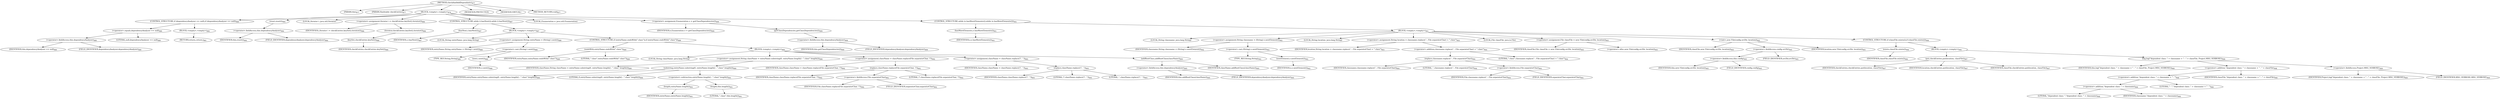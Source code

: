 digraph "checkAndAddDependants" {  
"1909" [label = <(METHOD,checkAndAddDependants)<SUB>877</SUB>> ]
"76" [label = <(PARAM,this)<SUB>877</SUB>> ]
"1910" [label = <(PARAM,Hashtable checkEntries)<SUB>877</SUB>> ]
"1911" [label = <(BLOCK,&lt;empty&gt;,&lt;empty&gt;)<SUB>878</SUB>> ]
"1912" [label = <(CONTROL_STRUCTURE,if (dependencyAnalyzer == null),if (dependencyAnalyzer == null))<SUB>880</SUB>> ]
"1913" [label = <(&lt;operator&gt;.equals,dependencyAnalyzer == null)<SUB>880</SUB>> ]
"1914" [label = <(&lt;operator&gt;.fieldAccess,this.dependencyAnalyzer)<SUB>880</SUB>> ]
"1915" [label = <(IDENTIFIER,this,dependencyAnalyzer == null)<SUB>880</SUB>> ]
"1916" [label = <(FIELD_IDENTIFIER,dependencyAnalyzer,dependencyAnalyzer)<SUB>880</SUB>> ]
"1917" [label = <(LITERAL,null,dependencyAnalyzer == null)<SUB>880</SUB>> ]
"1918" [label = <(BLOCK,&lt;empty&gt;,&lt;empty&gt;)<SUB>880</SUB>> ]
"1919" [label = <(RETURN,return;,return;)<SUB>881</SUB>> ]
"1920" [label = <(reset,reset())<SUB>884</SUB>> ]
"1921" [label = <(&lt;operator&gt;.fieldAccess,this.dependencyAnalyzer)<SUB>884</SUB>> ]
"1922" [label = <(IDENTIFIER,this,reset())<SUB>884</SUB>> ]
"1923" [label = <(FIELD_IDENTIFIER,dependencyAnalyzer,dependencyAnalyzer)<SUB>884</SUB>> ]
"1924" [label = <(LOCAL,Iterator i: java.util.Iterator)> ]
"1925" [label = <(&lt;operator&gt;.assignment,Iterator i = checkEntries.keySet().iterator())<SUB>886</SUB>> ]
"1926" [label = <(IDENTIFIER,i,Iterator i = checkEntries.keySet().iterator())<SUB>886</SUB>> ]
"1927" [label = <(iterator,checkEntries.keySet().iterator())<SUB>886</SUB>> ]
"1928" [label = <(keySet,checkEntries.keySet())<SUB>886</SUB>> ]
"1929" [label = <(IDENTIFIER,checkEntries,checkEntries.keySet())<SUB>886</SUB>> ]
"1930" [label = <(CONTROL_STRUCTURE,while (i.hasNext()),while (i.hasNext()))<SUB>887</SUB>> ]
"1931" [label = <(hasNext,i.hasNext())<SUB>887</SUB>> ]
"1932" [label = <(IDENTIFIER,i,i.hasNext())<SUB>887</SUB>> ]
"1933" [label = <(BLOCK,&lt;empty&gt;,&lt;empty&gt;)<SUB>887</SUB>> ]
"1934" [label = <(LOCAL,String entryName: java.lang.String)> ]
"1935" [label = <(&lt;operator&gt;.assignment,String entryName = (String) i.next())<SUB>888</SUB>> ]
"1936" [label = <(IDENTIFIER,entryName,String entryName = (String) i.next())<SUB>888</SUB>> ]
"1937" [label = <(&lt;operator&gt;.cast,(String) i.next())<SUB>888</SUB>> ]
"1938" [label = <(TYPE_REF,String,String)<SUB>888</SUB>> ]
"1939" [label = <(next,i.next())<SUB>888</SUB>> ]
"1940" [label = <(IDENTIFIER,i,i.next())<SUB>888</SUB>> ]
"1941" [label = <(CONTROL_STRUCTURE,if (entryName.endsWith(&quot;.class&quot;)),if (entryName.endsWith(&quot;.class&quot;)))<SUB>889</SUB>> ]
"1942" [label = <(endsWith,entryName.endsWith(&quot;.class&quot;))<SUB>889</SUB>> ]
"1943" [label = <(IDENTIFIER,entryName,entryName.endsWith(&quot;.class&quot;))<SUB>889</SUB>> ]
"1944" [label = <(LITERAL,&quot;.class&quot;,entryName.endsWith(&quot;.class&quot;))<SUB>889</SUB>> ]
"1945" [label = <(BLOCK,&lt;empty&gt;,&lt;empty&gt;)<SUB>889</SUB>> ]
"1946" [label = <(LOCAL,String className: java.lang.String)> ]
"1947" [label = <(&lt;operator&gt;.assignment,String className = entryName.substring(0, entryName.length() - &quot;.class&quot;.length()))<SUB>890</SUB>> ]
"1948" [label = <(IDENTIFIER,className,String className = entryName.substring(0, entryName.length() - &quot;.class&quot;.length()))<SUB>890</SUB>> ]
"1949" [label = <(substring,entryName.substring(0, entryName.length() - &quot;.class&quot;.length()))<SUB>890</SUB>> ]
"1950" [label = <(IDENTIFIER,entryName,entryName.substring(0, entryName.length() - &quot;.class&quot;.length()))<SUB>890</SUB>> ]
"1951" [label = <(LITERAL,0,entryName.substring(0, entryName.length() - &quot;.class&quot;.length()))<SUB>890</SUB>> ]
"1952" [label = <(&lt;operator&gt;.subtraction,entryName.length() - &quot;.class&quot;.length())<SUB>891</SUB>> ]
"1953" [label = <(length,entryName.length())<SUB>891</SUB>> ]
"1954" [label = <(IDENTIFIER,entryName,entryName.length())<SUB>891</SUB>> ]
"1955" [label = <(length,this.length())<SUB>891</SUB>> ]
"1956" [label = <(LITERAL,&quot;.class&quot;,this.length())<SUB>891</SUB>> ]
"1957" [label = <(&lt;operator&gt;.assignment,className = className.replace(File.separatorChar, '/'))<SUB>892</SUB>> ]
"1958" [label = <(IDENTIFIER,className,className = className.replace(File.separatorChar, '/'))<SUB>892</SUB>> ]
"1959" [label = <(replace,className.replace(File.separatorChar, '/'))<SUB>892</SUB>> ]
"1960" [label = <(IDENTIFIER,className,className.replace(File.separatorChar, '/'))<SUB>892</SUB>> ]
"1961" [label = <(&lt;operator&gt;.fieldAccess,File.separatorChar)<SUB>892</SUB>> ]
"1962" [label = <(IDENTIFIER,File,className.replace(File.separatorChar, '/'))<SUB>892</SUB>> ]
"1963" [label = <(FIELD_IDENTIFIER,separatorChar,separatorChar)<SUB>892</SUB>> ]
"1964" [label = <(LITERAL,'/',className.replace(File.separatorChar, '/'))<SUB>892</SUB>> ]
"1965" [label = <(&lt;operator&gt;.assignment,className = className.replace('/', '.'))<SUB>893</SUB>> ]
"1966" [label = <(IDENTIFIER,className,className = className.replace('/', '.'))<SUB>893</SUB>> ]
"1967" [label = <(replace,className.replace('/', '.'))<SUB>893</SUB>> ]
"1968" [label = <(IDENTIFIER,className,className.replace('/', '.'))<SUB>893</SUB>> ]
"1969" [label = <(LITERAL,'/',className.replace('/', '.'))<SUB>893</SUB>> ]
"1970" [label = <(LITERAL,'.',className.replace('/', '.'))<SUB>893</SUB>> ]
"1971" [label = <(addRootClass,addRootClass(className))<SUB>895</SUB>> ]
"1972" [label = <(&lt;operator&gt;.fieldAccess,this.dependencyAnalyzer)<SUB>895</SUB>> ]
"1973" [label = <(IDENTIFIER,this,addRootClass(className))<SUB>895</SUB>> ]
"1974" [label = <(FIELD_IDENTIFIER,dependencyAnalyzer,dependencyAnalyzer)<SUB>895</SUB>> ]
"1975" [label = <(IDENTIFIER,className,addRootClass(className))<SUB>895</SUB>> ]
"1976" [label = <(LOCAL,Enumeration e: java.util.Enumeration)> ]
"1977" [label = <(&lt;operator&gt;.assignment,Enumeration e = getClassDependencies())<SUB>899</SUB>> ]
"1978" [label = <(IDENTIFIER,e,Enumeration e = getClassDependencies())<SUB>899</SUB>> ]
"1979" [label = <(getClassDependencies,getClassDependencies())<SUB>899</SUB>> ]
"1980" [label = <(&lt;operator&gt;.fieldAccess,this.dependencyAnalyzer)<SUB>899</SUB>> ]
"1981" [label = <(IDENTIFIER,this,getClassDependencies())<SUB>899</SUB>> ]
"1982" [label = <(FIELD_IDENTIFIER,dependencyAnalyzer,dependencyAnalyzer)<SUB>899</SUB>> ]
"1983" [label = <(CONTROL_STRUCTURE,while (e.hasMoreElements()),while (e.hasMoreElements()))<SUB>901</SUB>> ]
"1984" [label = <(hasMoreElements,e.hasMoreElements())<SUB>901</SUB>> ]
"1985" [label = <(IDENTIFIER,e,e.hasMoreElements())<SUB>901</SUB>> ]
"1986" [label = <(BLOCK,&lt;empty&gt;,&lt;empty&gt;)<SUB>901</SUB>> ]
"1987" [label = <(LOCAL,String classname: java.lang.String)> ]
"1988" [label = <(&lt;operator&gt;.assignment,String classname = (String) e.nextElement())<SUB>902</SUB>> ]
"1989" [label = <(IDENTIFIER,classname,String classname = (String) e.nextElement())<SUB>902</SUB>> ]
"1990" [label = <(&lt;operator&gt;.cast,(String) e.nextElement())<SUB>902</SUB>> ]
"1991" [label = <(TYPE_REF,String,String)<SUB>902</SUB>> ]
"1992" [label = <(nextElement,e.nextElement())<SUB>902</SUB>> ]
"1993" [label = <(IDENTIFIER,e,e.nextElement())<SUB>902</SUB>> ]
"1994" [label = <(LOCAL,String location: java.lang.String)> ]
"1995" [label = <(&lt;operator&gt;.assignment,String location = classname.replace('.', File.separatorChar) + &quot;.class&quot;)<SUB>903</SUB>> ]
"1996" [label = <(IDENTIFIER,location,String location = classname.replace('.', File.separatorChar) + &quot;.class&quot;)<SUB>903</SUB>> ]
"1997" [label = <(&lt;operator&gt;.addition,classname.replace('.', File.separatorChar) + &quot;.class&quot;)<SUB>904</SUB>> ]
"1998" [label = <(replace,classname.replace('.', File.separatorChar))<SUB>904</SUB>> ]
"1999" [label = <(IDENTIFIER,classname,classname.replace('.', File.separatorChar))<SUB>904</SUB>> ]
"2000" [label = <(LITERAL,'.',classname.replace('.', File.separatorChar))<SUB>904</SUB>> ]
"2001" [label = <(&lt;operator&gt;.fieldAccess,File.separatorChar)<SUB>904</SUB>> ]
"2002" [label = <(IDENTIFIER,File,classname.replace('.', File.separatorChar))<SUB>904</SUB>> ]
"2003" [label = <(FIELD_IDENTIFIER,separatorChar,separatorChar)<SUB>904</SUB>> ]
"2004" [label = <(LITERAL,&quot;.class&quot;,classname.replace('.', File.separatorChar) + &quot;.class&quot;)<SUB>904</SUB>> ]
"74" [label = <(LOCAL,File classFile: java.io.File)> ]
"2005" [label = <(&lt;operator&gt;.assignment,File classFile = new File(config.srcDir, location))<SUB>905</SUB>> ]
"2006" [label = <(IDENTIFIER,classFile,File classFile = new File(config.srcDir, location))<SUB>905</SUB>> ]
"2007" [label = <(&lt;operator&gt;.alloc,new File(config.srcDir, location))<SUB>905</SUB>> ]
"2008" [label = <(&lt;init&gt;,new File(config.srcDir, location))<SUB>905</SUB>> ]
"73" [label = <(IDENTIFIER,classFile,new File(config.srcDir, location))<SUB>905</SUB>> ]
"2009" [label = <(&lt;operator&gt;.fieldAccess,config.srcDir)<SUB>905</SUB>> ]
"2010" [label = <(&lt;operator&gt;.fieldAccess,this.config)<SUB>905</SUB>> ]
"2011" [label = <(IDENTIFIER,this,new File(config.srcDir, location))<SUB>905</SUB>> ]
"2012" [label = <(FIELD_IDENTIFIER,config,config)<SUB>905</SUB>> ]
"2013" [label = <(FIELD_IDENTIFIER,srcDir,srcDir)<SUB>905</SUB>> ]
"2014" [label = <(IDENTIFIER,location,new File(config.srcDir, location))<SUB>905</SUB>> ]
"2015" [label = <(CONTROL_STRUCTURE,if (classFile.exists()),if (classFile.exists()))<SUB>906</SUB>> ]
"2016" [label = <(exists,classFile.exists())<SUB>906</SUB>> ]
"2017" [label = <(IDENTIFIER,classFile,classFile.exists())<SUB>906</SUB>> ]
"2018" [label = <(BLOCK,&lt;empty&gt;,&lt;empty&gt;)<SUB>906</SUB>> ]
"2019" [label = <(put,checkEntries.put(location, classFile))<SUB>907</SUB>> ]
"2020" [label = <(IDENTIFIER,checkEntries,checkEntries.put(location, classFile))<SUB>907</SUB>> ]
"2021" [label = <(IDENTIFIER,location,checkEntries.put(location, classFile))<SUB>907</SUB>> ]
"2022" [label = <(IDENTIFIER,classFile,checkEntries.put(location, classFile))<SUB>907</SUB>> ]
"2023" [label = <(log,log(&quot;dependent class: &quot; + classname + &quot; - &quot; + classFile, Project.MSG_VERBOSE))<SUB>908</SUB>> ]
"75" [label = <(IDENTIFIER,this,log(&quot;dependent class: &quot; + classname + &quot; - &quot; + classFile, Project.MSG_VERBOSE))<SUB>908</SUB>> ]
"2024" [label = <(&lt;operator&gt;.addition,&quot;dependent class: &quot; + classname + &quot; - &quot; + classFile)<SUB>908</SUB>> ]
"2025" [label = <(&lt;operator&gt;.addition,&quot;dependent class: &quot; + classname + &quot; - &quot;)<SUB>908</SUB>> ]
"2026" [label = <(&lt;operator&gt;.addition,&quot;dependent class: &quot; + classname)<SUB>908</SUB>> ]
"2027" [label = <(LITERAL,&quot;dependent class: &quot;,&quot;dependent class: &quot; + classname)<SUB>908</SUB>> ]
"2028" [label = <(IDENTIFIER,classname,&quot;dependent class: &quot; + classname)<SUB>908</SUB>> ]
"2029" [label = <(LITERAL,&quot; - &quot;,&quot;dependent class: &quot; + classname + &quot; - &quot;)<SUB>908</SUB>> ]
"2030" [label = <(IDENTIFIER,classFile,&quot;dependent class: &quot; + classname + &quot; - &quot; + classFile)<SUB>908</SUB>> ]
"2031" [label = <(&lt;operator&gt;.fieldAccess,Project.MSG_VERBOSE)<SUB>909</SUB>> ]
"2032" [label = <(IDENTIFIER,Project,log(&quot;dependent class: &quot; + classname + &quot; - &quot; + classFile, Project.MSG_VERBOSE))<SUB>909</SUB>> ]
"2033" [label = <(FIELD_IDENTIFIER,MSG_VERBOSE,MSG_VERBOSE)<SUB>909</SUB>> ]
"2034" [label = <(MODIFIER,PROTECTED)> ]
"2035" [label = <(MODIFIER,VIRTUAL)> ]
"2036" [label = <(METHOD_RETURN,void)<SUB>877</SUB>> ]
  "1909" -> "76" 
  "1909" -> "1910" 
  "1909" -> "1911" 
  "1909" -> "2034" 
  "1909" -> "2035" 
  "1909" -> "2036" 
  "1911" -> "1912" 
  "1911" -> "1920" 
  "1911" -> "1924" 
  "1911" -> "1925" 
  "1911" -> "1930" 
  "1911" -> "1976" 
  "1911" -> "1977" 
  "1911" -> "1983" 
  "1912" -> "1913" 
  "1912" -> "1918" 
  "1913" -> "1914" 
  "1913" -> "1917" 
  "1914" -> "1915" 
  "1914" -> "1916" 
  "1918" -> "1919" 
  "1920" -> "1921" 
  "1921" -> "1922" 
  "1921" -> "1923" 
  "1925" -> "1926" 
  "1925" -> "1927" 
  "1927" -> "1928" 
  "1928" -> "1929" 
  "1930" -> "1931" 
  "1930" -> "1933" 
  "1931" -> "1932" 
  "1933" -> "1934" 
  "1933" -> "1935" 
  "1933" -> "1941" 
  "1935" -> "1936" 
  "1935" -> "1937" 
  "1937" -> "1938" 
  "1937" -> "1939" 
  "1939" -> "1940" 
  "1941" -> "1942" 
  "1941" -> "1945" 
  "1942" -> "1943" 
  "1942" -> "1944" 
  "1945" -> "1946" 
  "1945" -> "1947" 
  "1945" -> "1957" 
  "1945" -> "1965" 
  "1945" -> "1971" 
  "1947" -> "1948" 
  "1947" -> "1949" 
  "1949" -> "1950" 
  "1949" -> "1951" 
  "1949" -> "1952" 
  "1952" -> "1953" 
  "1952" -> "1955" 
  "1953" -> "1954" 
  "1955" -> "1956" 
  "1957" -> "1958" 
  "1957" -> "1959" 
  "1959" -> "1960" 
  "1959" -> "1961" 
  "1959" -> "1964" 
  "1961" -> "1962" 
  "1961" -> "1963" 
  "1965" -> "1966" 
  "1965" -> "1967" 
  "1967" -> "1968" 
  "1967" -> "1969" 
  "1967" -> "1970" 
  "1971" -> "1972" 
  "1971" -> "1975" 
  "1972" -> "1973" 
  "1972" -> "1974" 
  "1977" -> "1978" 
  "1977" -> "1979" 
  "1979" -> "1980" 
  "1980" -> "1981" 
  "1980" -> "1982" 
  "1983" -> "1984" 
  "1983" -> "1986" 
  "1984" -> "1985" 
  "1986" -> "1987" 
  "1986" -> "1988" 
  "1986" -> "1994" 
  "1986" -> "1995" 
  "1986" -> "74" 
  "1986" -> "2005" 
  "1986" -> "2008" 
  "1986" -> "2015" 
  "1988" -> "1989" 
  "1988" -> "1990" 
  "1990" -> "1991" 
  "1990" -> "1992" 
  "1992" -> "1993" 
  "1995" -> "1996" 
  "1995" -> "1997" 
  "1997" -> "1998" 
  "1997" -> "2004" 
  "1998" -> "1999" 
  "1998" -> "2000" 
  "1998" -> "2001" 
  "2001" -> "2002" 
  "2001" -> "2003" 
  "2005" -> "2006" 
  "2005" -> "2007" 
  "2008" -> "73" 
  "2008" -> "2009" 
  "2008" -> "2014" 
  "2009" -> "2010" 
  "2009" -> "2013" 
  "2010" -> "2011" 
  "2010" -> "2012" 
  "2015" -> "2016" 
  "2015" -> "2018" 
  "2016" -> "2017" 
  "2018" -> "2019" 
  "2018" -> "2023" 
  "2019" -> "2020" 
  "2019" -> "2021" 
  "2019" -> "2022" 
  "2023" -> "75" 
  "2023" -> "2024" 
  "2023" -> "2031" 
  "2024" -> "2025" 
  "2024" -> "2030" 
  "2025" -> "2026" 
  "2025" -> "2029" 
  "2026" -> "2027" 
  "2026" -> "2028" 
  "2031" -> "2032" 
  "2031" -> "2033" 
}
